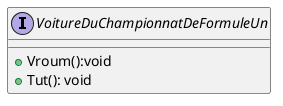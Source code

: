 @startuml Voiture
interface VoitureDuChampionnatDeFormuleUn {
     + Vroum():void  
     + Tut(): void
}
@enduml